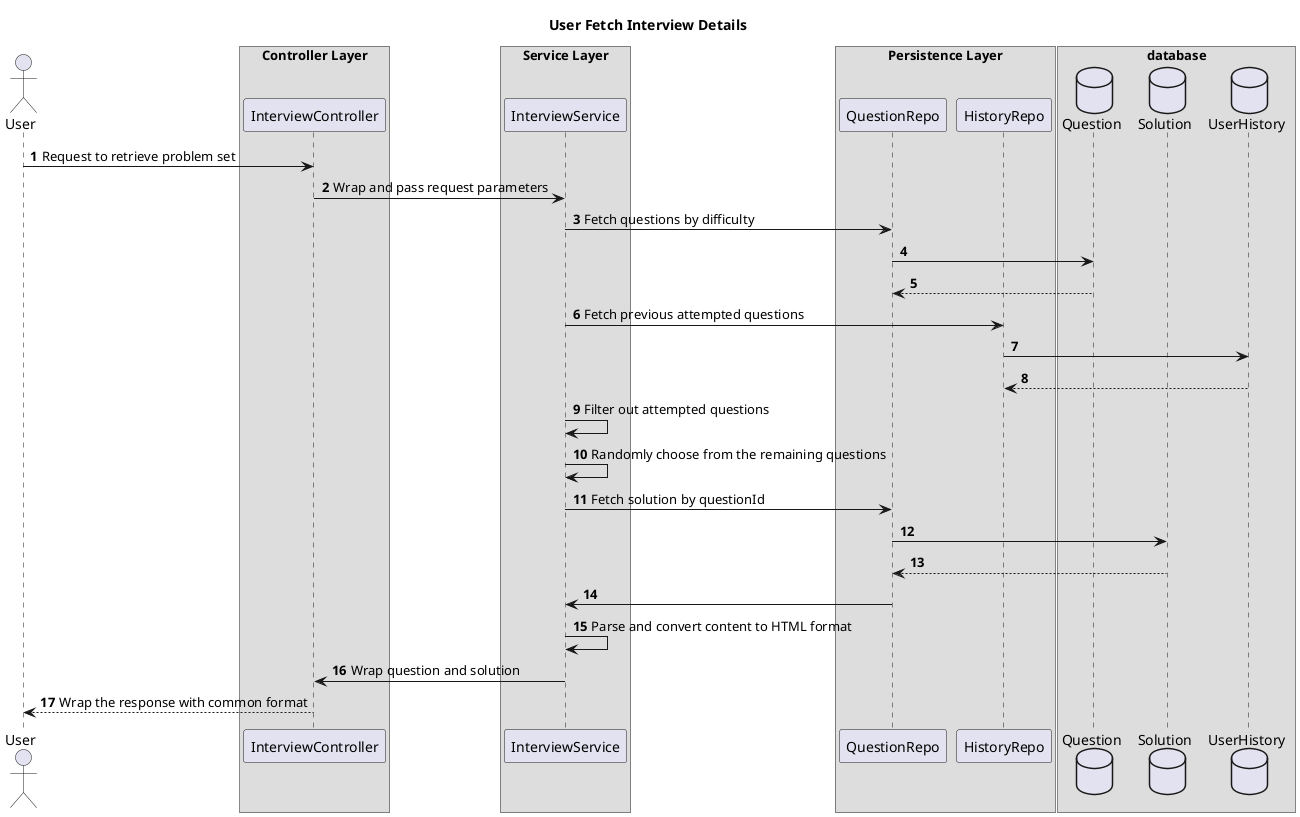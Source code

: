 @startuml
'https://plantuml.com/sequence-diagram

autonumber

title User Fetch Interview Details

actor User
box "Controller Layer"
participant InterviewController
end box
box "Service Layer"
participant InterviewService
end box
box "Persistence Layer"
participant QuestionRepo
participant HistoryRepo
end box
box "database"
database Question
database Solution
database UserHistory
end box

User -> InterviewController : Request to retrieve problem set
InterviewController -> InterviewService : Wrap and pass request parameters
InterviewService -> QuestionRepo : Fetch questions by difficulty
QuestionRepo -> Question
Question --> QuestionRepo
InterviewService -> HistoryRepo : Fetch previous attempted questions
HistoryRepo -> UserHistory
UserHistory --> HistoryRepo
InterviewService -> InterviewService : Filter out attempted questions
InterviewService -> InterviewService : Randomly choose from the remaining questions
InterviewService -> QuestionRepo : Fetch solution by questionId
QuestionRepo -> Solution
Solution --> QuestionRepo
QuestionRepo -> InterviewService
InterviewService -> InterviewService: Parse and convert content to HTML format
InterviewService -> InterviewController : Wrap question and solution
InterviewController --> User : Wrap the response with common format
@enduml